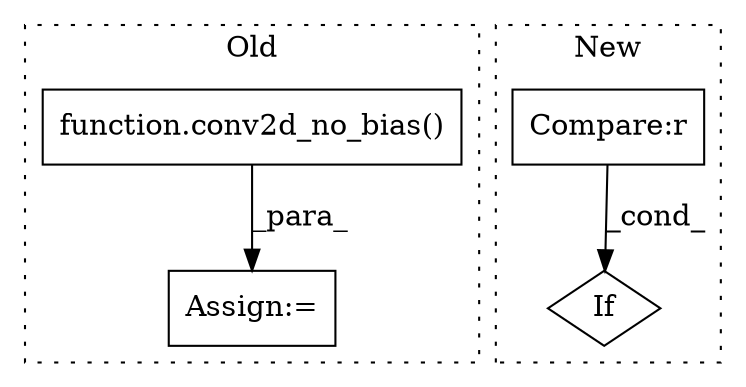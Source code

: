 digraph G {
subgraph cluster0 {
1 [label="function.conv2d_no_bias()" a="75" s="7126,7167" l="15,46" shape="box"];
4 [label="Assign:=" a="68" s="7224" l="3" shape="box"];
label = "Old";
style="dotted";
}
subgraph cluster1 {
2 [label="If" a="96" s="9181" l="0" shape="diamond"];
3 [label="Compare:r" a="40" s="9181" l="21" shape="box"];
label = "New";
style="dotted";
}
1 -> 4 [label="_para_"];
3 -> 2 [label="_cond_"];
}